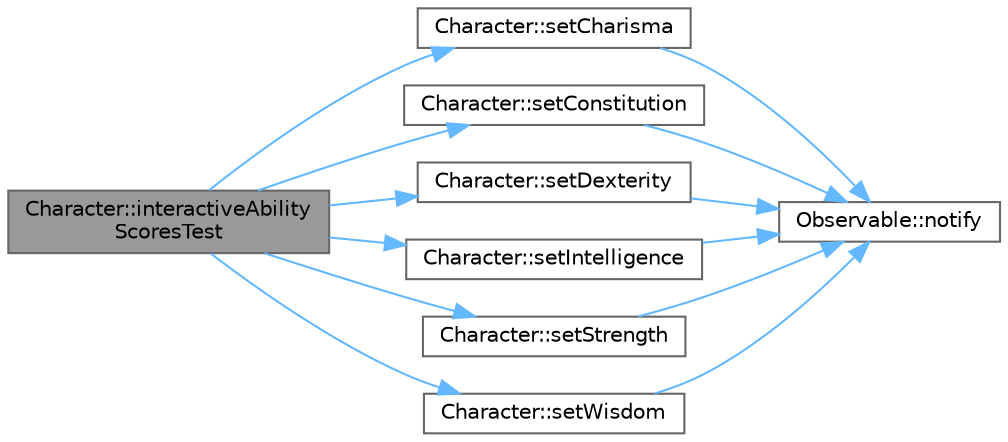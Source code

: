 digraph "Character::interactiveAbilityScoresTest"
{
 // LATEX_PDF_SIZE
  bgcolor="transparent";
  edge [fontname=Helvetica,fontsize=10,labelfontname=Helvetica,labelfontsize=10];
  node [fontname=Helvetica,fontsize=10,shape=box,height=0.2,width=0.4];
  rankdir="LR";
  Node1 [id="Node000001",label="Character::interactiveAbility\lScoresTest",height=0.2,width=0.4,color="gray40", fillcolor="grey60", style="filled", fontcolor="black",tooltip=" "];
  Node1 -> Node2 [id="edge1_Node000001_Node000002",color="steelblue1",style="solid",tooltip=" "];
  Node2 [id="Node000002",label="Character::setCharisma",height=0.2,width=0.4,color="grey40", fillcolor="white", style="filled",URL="$class_character.html#a0a26589a1078ce62a2403d59331bfd02",tooltip=" "];
  Node2 -> Node3 [id="edge2_Node000002_Node000003",color="steelblue1",style="solid",tooltip=" "];
  Node3 [id="Node000003",label="Observable::notify",height=0.2,width=0.4,color="grey40", fillcolor="white", style="filled",URL="$class_observable.html#ae181cee45eafcdd3244f2385ac1357d7",tooltip="Notifies all attached observers about a state change in the Observable object."];
  Node1 -> Node4 [id="edge3_Node000001_Node000004",color="steelblue1",style="solid",tooltip=" "];
  Node4 [id="Node000004",label="Character::setConstitution",height=0.2,width=0.4,color="grey40", fillcolor="white", style="filled",URL="$class_character.html#ab0e760583cc5d908e7202f1c2f3ed83b",tooltip=" "];
  Node4 -> Node3 [id="edge4_Node000004_Node000003",color="steelblue1",style="solid",tooltip=" "];
  Node1 -> Node5 [id="edge5_Node000001_Node000005",color="steelblue1",style="solid",tooltip=" "];
  Node5 [id="Node000005",label="Character::setDexterity",height=0.2,width=0.4,color="grey40", fillcolor="white", style="filled",URL="$class_character.html#ac0ee4d3daced0e30b75f2c5bb90cd8b3",tooltip=" "];
  Node5 -> Node3 [id="edge6_Node000005_Node000003",color="steelblue1",style="solid",tooltip=" "];
  Node1 -> Node6 [id="edge7_Node000001_Node000006",color="steelblue1",style="solid",tooltip=" "];
  Node6 [id="Node000006",label="Character::setIntelligence",height=0.2,width=0.4,color="grey40", fillcolor="white", style="filled",URL="$class_character.html#ad80619f0a4809b845b596811a744cf67",tooltip=" "];
  Node6 -> Node3 [id="edge8_Node000006_Node000003",color="steelblue1",style="solid",tooltip=" "];
  Node1 -> Node7 [id="edge9_Node000001_Node000007",color="steelblue1",style="solid",tooltip=" "];
  Node7 [id="Node000007",label="Character::setStrength",height=0.2,width=0.4,color="grey40", fillcolor="white", style="filled",URL="$class_character.html#abafb231348e9b6de9981d476252aaac1",tooltip=" "];
  Node7 -> Node3 [id="edge10_Node000007_Node000003",color="steelblue1",style="solid",tooltip=" "];
  Node1 -> Node8 [id="edge11_Node000001_Node000008",color="steelblue1",style="solid",tooltip=" "];
  Node8 [id="Node000008",label="Character::setWisdom",height=0.2,width=0.4,color="grey40", fillcolor="white", style="filled",URL="$class_character.html#a0d6e510a5abb7649de1d978607b8d9b4",tooltip=" "];
  Node8 -> Node3 [id="edge12_Node000008_Node000003",color="steelblue1",style="solid",tooltip=" "];
}
